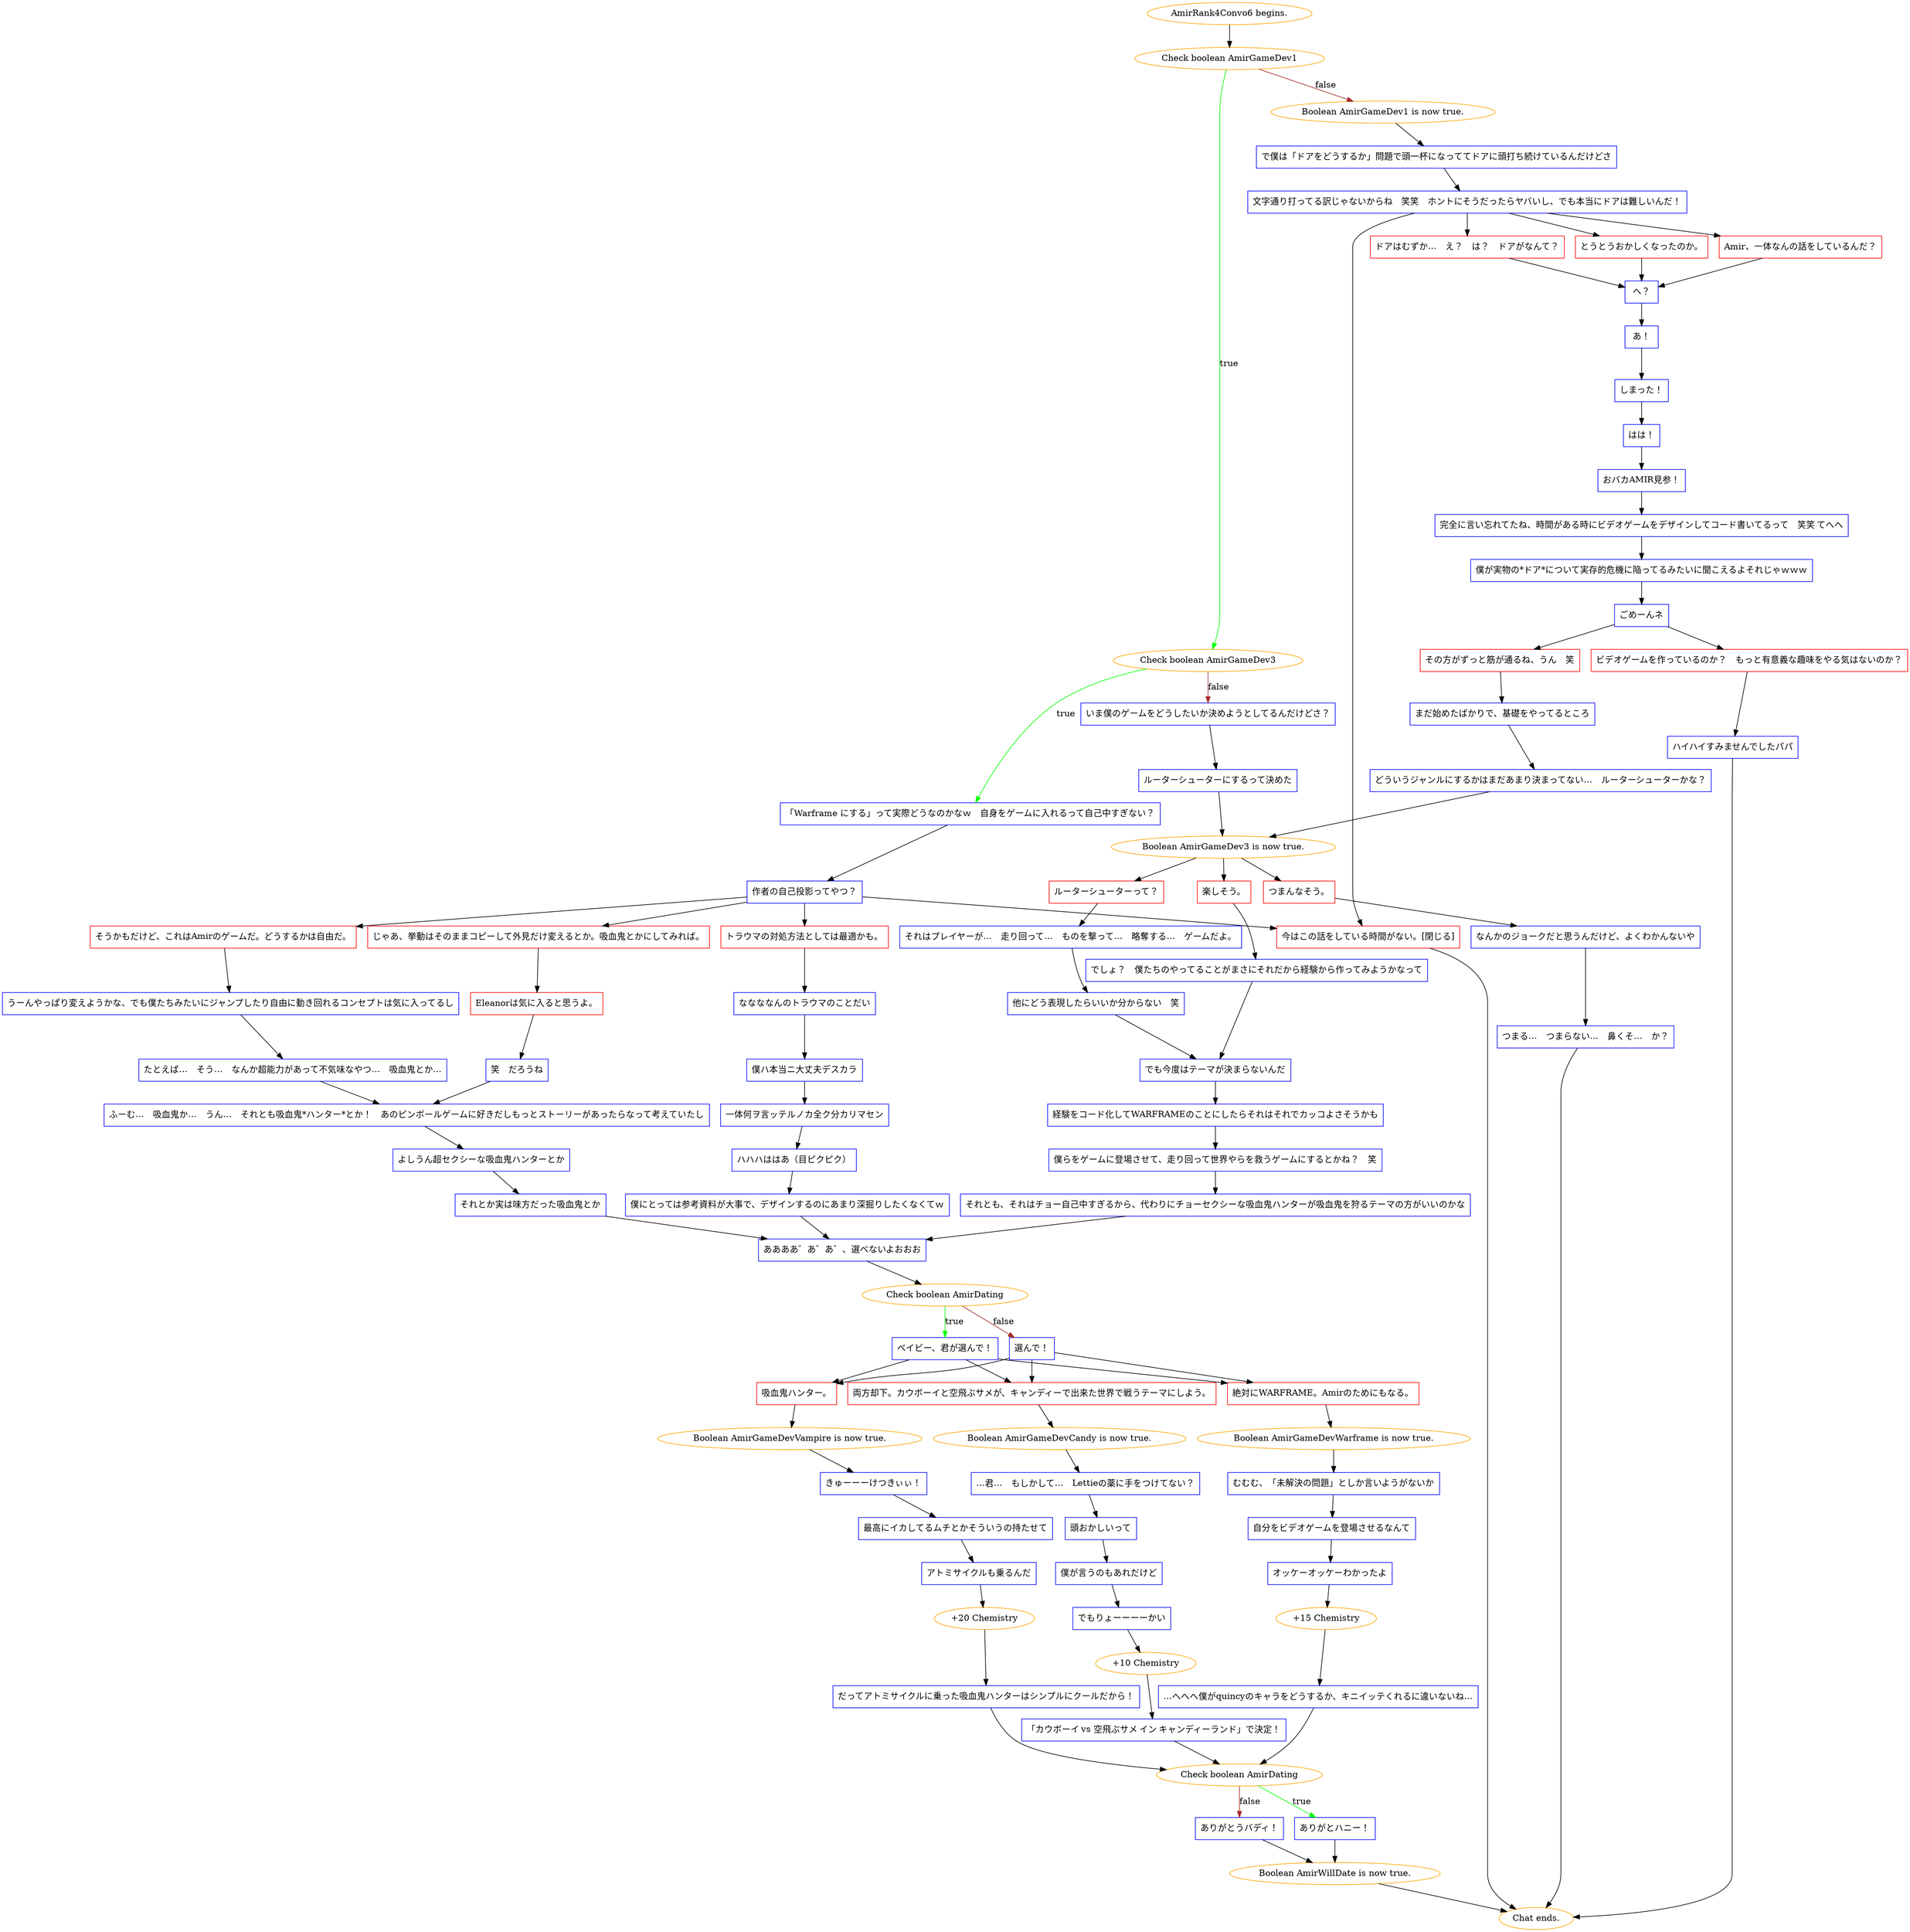 digraph {
	"AmirRank4Convo6 begins." [color=orange];
		"AmirRank4Convo6 begins." -> j3779788990;
	j3779788990 [label="Check boolean AmirGameDev1",color=orange];
		j3779788990 -> j207560013 [label=true,color=green];
		j3779788990 -> j144436681 [label=false,color=brown];
	j207560013 [label="Check boolean AmirGameDev3",color=orange];
		j207560013 -> j419401424 [label=true,color=green];
		j207560013 -> j1407397553 [label=false,color=brown];
	j144436681 [label="Boolean AmirGameDev1 is now true.",color=orange];
		j144436681 -> j1845160941;
	j419401424 [label="「Warframe にする」って実際どうなのかなｗ　自身をゲームに入れるって自己中すぎない？",shape=box,color=blue];
		j419401424 -> j2785255283;
	j1407397553 [label="いま僕のゲームをどうしたいか決めようとしてるんだけどさ？",shape=box,color=blue];
		j1407397553 -> j611628733;
	j1845160941 [label="で僕は「ドアをどうするか」問題で頭一杯になっててドアに頭打ち続けているんだけどさ",shape=box,color=blue];
		j1845160941 -> j3512074723;
	j2785255283 [label="作者の自己投影ってやつ？",shape=box,color=blue];
		j2785255283 -> j1864046618;
		j2785255283 -> j318131118;
		j2785255283 -> j2215721523;
		j2785255283 -> j2447297855;
	j611628733 [label="ルーターシューターにするって決めた",shape=box,color=blue];
		j611628733 -> j3634123511;
	j3512074723 [label="文字通り打ってる訳じゃないからね　笑笑　ホントにそうだったらヤバいし、でも本当にドアは難しいんだ！",shape=box,color=blue];
		j3512074723 -> j1193622016;
		j3512074723 -> j3287263944;
		j3512074723 -> j902142632;
		j3512074723 -> j2447297855;
	j1864046618 [label="じゃあ、挙動はそのままコピーして外見だけ変えるとか。吸血鬼とかにしてみれば。",shape=box,color=red];
		j1864046618 -> j3927616578;
	j318131118 [label="そうかもだけど、これはAmirのゲームだ。どうするかは自由だ。",shape=box,color=red];
		j318131118 -> j3465708640;
	j2215721523 [label="トラウマの対処方法としては最適かも。",shape=box,color=red];
		j2215721523 -> j619069391;
	j2447297855 [label="今はこの話をしている時間がない。[閉じる]",shape=box,color=red];
		j2447297855 -> "Chat ends.";
	j3634123511 [label="Boolean AmirGameDev3 is now true.",color=orange];
		j3634123511 -> j1908022652;
		j3634123511 -> j2448057399;
		j3634123511 -> j1039148117;
	j1193622016 [label="Amir、一体なんの話をしているんだ？",shape=box,color=red];
		j1193622016 -> j4066998421;
	j3287263944 [label="ドアはむずか…　え？　は？　ドアがなんて？",shape=box,color=red];
		j3287263944 -> j4066998421;
	j902142632 [label="とうとうおかしくなったのか。",shape=box,color=red];
		j902142632 -> j4066998421;
	j3927616578 [label="Eleanorは気に入ると思うよ。",shape=box,color=red];
		j3927616578 -> j1976065702;
	j3465708640 [label="うーんやっぱり変えようかな、でも僕たちみたいにジャンプしたり自由に動き回れるコンセプトは気に入ってるし",shape=box,color=blue];
		j3465708640 -> j179194883;
	j619069391 [label="ななななんのトラウマのことだい",shape=box,color=blue];
		j619069391 -> j3079779013;
	"Chat ends." [color=orange];
	j1908022652 [label="楽しそう。",shape=box,color=red];
		j1908022652 -> j3383966440;
	j2448057399 [label="ルーターシューターって？",shape=box,color=red];
		j2448057399 -> j1598408729;
	j1039148117 [label="つまんなそう。",shape=box,color=red];
		j1039148117 -> j2959575473;
	j4066998421 [label="へ？",shape=box,color=blue];
		j4066998421 -> j4161728538;
	j1976065702 [label="笑　だろうね",shape=box,color=blue];
		j1976065702 -> j462998539;
	j179194883 [label="たとえば…　そう…　なんか超能力があって不気味なやつ…　吸血鬼とか…",shape=box,color=blue];
		j179194883 -> j462998539;
	j3079779013 [label="僕ハ本当ニ大丈夫デスカラ",shape=box,color=blue];
		j3079779013 -> j177459600;
	j3383966440 [label="でしょ？　僕たちのやってることがまさにそれだから経験から作ってみようかなって",shape=box,color=blue];
		j3383966440 -> j3237179273;
	j1598408729 [label="それはプレイヤーが…　走り回って…　ものを撃って…　略奪する…　ゲームだよ。",shape=box,color=blue];
		j1598408729 -> j858562841;
	j2959575473 [label="なんかのジョークだと思うんだけど、よくわかんないや",shape=box,color=blue];
		j2959575473 -> j2885666715;
	j4161728538 [label="あ！",shape=box,color=blue];
		j4161728538 -> j2242614721;
	j462998539 [label="ふーむ…　吸血鬼か…　うん…　それとも吸血鬼*ハンター*とか！　あのピンボールゲームに好きだしもっとストーリーがあったらなって考えていたし",shape=box,color=blue];
		j462998539 -> j3010594930;
	j177459600 [label="一体何ヲ言ッテルノカ全ク分カリマセン",shape=box,color=blue];
		j177459600 -> j587406786;
	j3237179273 [label="でも今度はテーマが決まらないんだ",shape=box,color=blue];
		j3237179273 -> j87144375;
	j858562841 [label="他にどう表現したらいいか分からない　笑",shape=box,color=blue];
		j858562841 -> j3237179273;
	j2885666715 [label="つまる…　つまらない…　鼻くそ…　か？",shape=box,color=blue];
		j2885666715 -> "Chat ends.";
	j2242614721 [label="しまった！",shape=box,color=blue];
		j2242614721 -> j242813038;
	j3010594930 [label="よしうん超セクシーな吸血鬼ハンターとか",shape=box,color=blue];
		j3010594930 -> j622200794;
	j587406786 [label="ハハハははあ（目ピクピク）",shape=box,color=blue];
		j587406786 -> j1745692459;
	j87144375 [label="経験をコード化してWARFRAMEのことにしたらそれはそれでカッコよさそうかも",shape=box,color=blue];
		j87144375 -> j2791352866;
	j242813038 [label="はは！",shape=box,color=blue];
		j242813038 -> j4022202588;
	j622200794 [label="それとか実は味方だった吸血鬼とか",shape=box,color=blue];
		j622200794 -> j2274278106;
	j1745692459 [label="僕にとっては参考資料が大事で、デザインするのにあまり深掘りしたくなくてｗ",shape=box,color=blue];
		j1745692459 -> j2274278106;
	j2791352866 [label="僕らをゲームに登場させて、走り回って世界やらを救うゲームにするとかね？　笑",shape=box,color=blue];
		j2791352866 -> j3245109354;
	j4022202588 [label="おバカAMIR見参！",shape=box,color=blue];
		j4022202588 -> j3777504540;
	j2274278106 [label="ああああ゛あ゛あ゛、選べないよおおお",shape=box,color=blue];
		j2274278106 -> j2472845306;
	j3245109354 [label="それとも、それはチョー自己中すぎるから、代わりにチョーセクシーな吸血鬼ハンターが吸血鬼を狩るテーマの方がいいのかな",shape=box,color=blue];
		j3245109354 -> j2274278106;
	j3777504540 [label="完全に言い忘れてたね、時間がある時にビデオゲームをデザインしてコード書いてるって　笑笑 てへへ",shape=box,color=blue];
		j3777504540 -> j902820257;
	j2472845306 [label="Check boolean AmirDating",color=orange];
		j2472845306 -> j2861876201 [label=true,color=green];
		j2472845306 -> j2925003345 [label=false,color=brown];
	j902820257 [label="僕が実物の*ドア*について実存的危機に陥ってるみたいに聞こえるよそれじゃｗｗｗ",shape=box,color=blue];
		j902820257 -> j414004491;
	j2861876201 [label="ベイビー、君が選んで！",shape=box,color=blue];
		j2861876201 -> j232629526;
		j2861876201 -> j1308481674;
		j2861876201 -> j4130436545;
	j2925003345 [label="選んで！",shape=box,color=blue];
		j2925003345 -> j4130436545;
		j2925003345 -> j1308481674;
		j2925003345 -> j232629526;
	j414004491 [label="ごめーんネ",shape=box,color=blue];
		j414004491 -> j1398484454;
		j414004491 -> j899605670;
	j232629526 [label="吸血鬼ハンター。",shape=box,color=red];
		j232629526 -> j2943843730;
	j1308481674 [label="絶対にWARFRAME。Amirのためにもなる。",shape=box,color=red];
		j1308481674 -> j1609997309;
	j4130436545 [label="両方却下。カウボーイと空飛ぶサメが、キャンディーで出来た世界で戦うテーマにしよう。",shape=box,color=red];
		j4130436545 -> j299323791;
	j1398484454 [label="その方がずっと筋が通るね、うん　笑",shape=box,color=red];
		j1398484454 -> j2293234475;
	j899605670 [label="ビデオゲームを作っているのか？　もっと有意義な趣味をやる気はないのか？",shape=box,color=red];
		j899605670 -> j465231922;
	j2943843730 [label="Boolean AmirGameDevVampire is now true.",color=orange];
		j2943843730 -> j3827183695;
	j1609997309 [label="Boolean AmirGameDevWarframe is now true.",color=orange];
		j1609997309 -> j718757736;
	j299323791 [label="Boolean AmirGameDevCandy is now true.",color=orange];
		j299323791 -> j1959249415;
	j2293234475 [label="まだ始めたばかりで、基礎をやってるところ",shape=box,color=blue];
		j2293234475 -> j3869702269;
	j465231922 [label="ハイハイすみませんでしたパパ",shape=box,color=blue];
		j465231922 -> "Chat ends.";
	j3827183695 [label="きゅーーーけつきぃぃ！",shape=box,color=blue];
		j3827183695 -> j3394052256;
	j718757736 [label="むむむ、「未解決の問題」としか言いようがないか",shape=box,color=blue];
		j718757736 -> j3082535436;
	j1959249415 [label="…君…　もしかして…　Lettieの薬に手をつけてない？",shape=box,color=blue];
		j1959249415 -> j3658646678;
	j3869702269 [label="どういうジャンルにするかはまだあまり決まってない…　ルーターシューターかな？",shape=box,color=blue];
		j3869702269 -> j3634123511;
	j3394052256 [label="最高にイカしてるムチとかそういうの持たせて",shape=box,color=blue];
		j3394052256 -> j3885618903;
	j3082535436 [label="自分をビデオゲームを登場させるなんて",shape=box,color=blue];
		j3082535436 -> j193032626;
	j3658646678 [label="頭おかしいって",shape=box,color=blue];
		j3658646678 -> j2531067615;
	j3885618903 [label="アトミサイクルも乗るんだ",shape=box,color=blue];
		j3885618903 -> j2674383199;
	j193032626 [label="オッケーオッケーわかったよ",shape=box,color=blue];
		j193032626 -> j2414976240;
	j2531067615 [label="僕が言うのもあれだけど",shape=box,color=blue];
		j2531067615 -> j2541108699;
	j2674383199 [label="+20 Chemistry",color=orange];
		j2674383199 -> j3936999350;
	j2414976240 [label="+15 Chemistry",color=orange];
		j2414976240 -> j2526239008;
	j2541108699 [label="でもりょーーーーかい",shape=box,color=blue];
		j2541108699 -> j510971251;
	j3936999350 [label="だってアトミサイクルに乗った吸血鬼ハンターはシンプルにクールだから！",shape=box,color=blue];
		j3936999350 -> j1483234493;
	j2526239008 [label="…へへへ僕がquincyのキャラをどうするか、キニイッテくれるに違いないね…",shape=box,color=blue];
		j2526239008 -> j1483234493;
	j510971251 [label="+10 Chemistry",color=orange];
		j510971251 -> j4225204995;
	j1483234493 [label="Check boolean AmirDating",color=orange];
		j1483234493 -> j3106554585 [label=true,color=green];
		j1483234493 -> j2827907829 [label=false,color=brown];
	j4225204995 [label="「カウボーイ vs 空飛ぶサメ イン キャンディーランド」で決定！",shape=box,color=blue];
		j4225204995 -> j1483234493;
	j3106554585 [label="ありがとハニー！",shape=box,color=blue];
		j3106554585 -> j1538486228;
	j2827907829 [label="ありがとうバディ！",shape=box,color=blue];
		j2827907829 -> j1538486228;
	j1538486228 [label="Boolean AmirWillDate is now true.",color=orange];
		j1538486228 -> "Chat ends.";
}